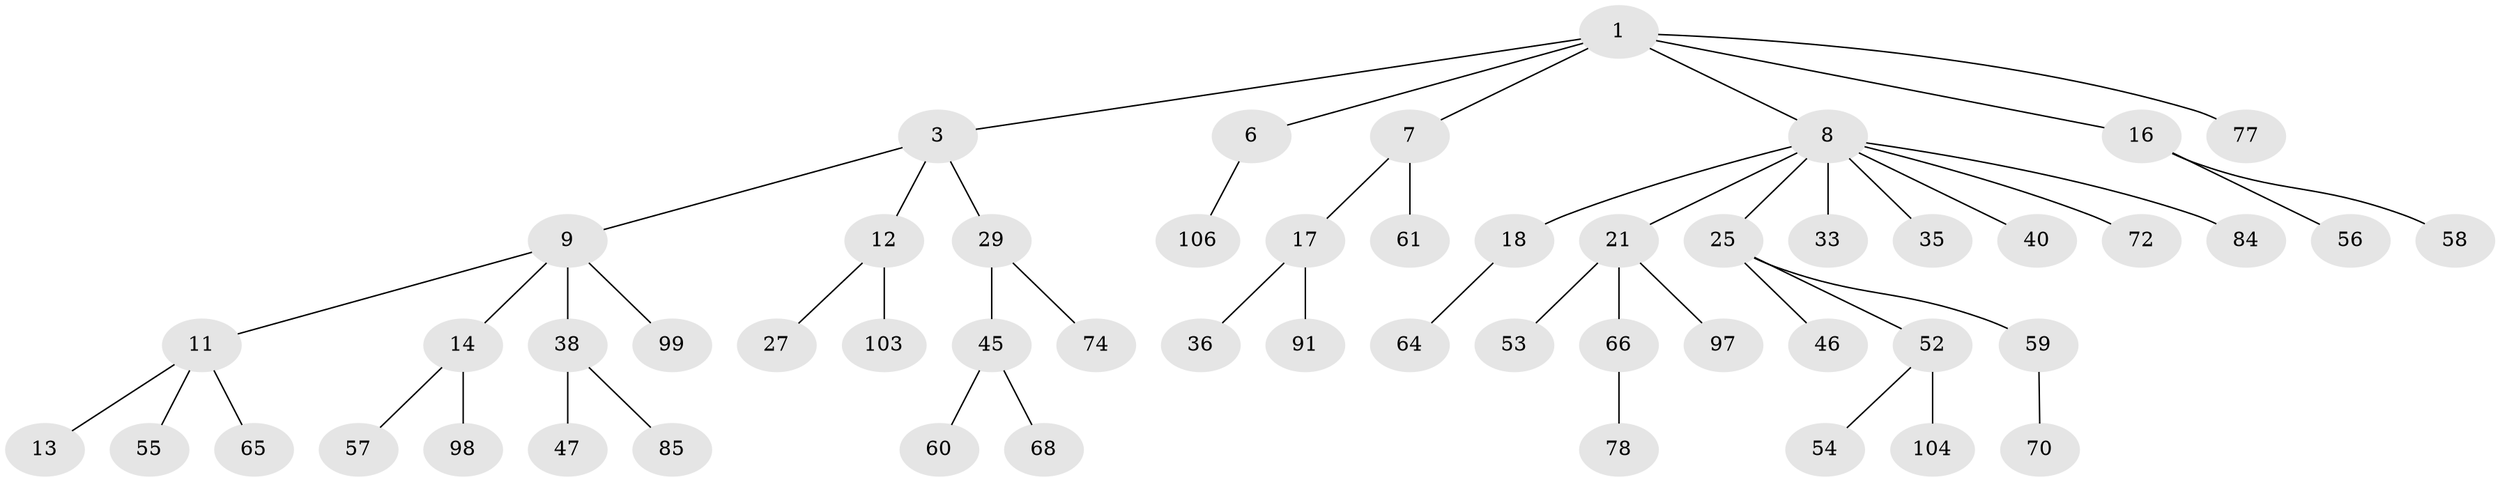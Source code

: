 // original degree distribution, {4: 0.08411214953271028, 3: 0.14953271028037382, 2: 0.27102803738317754, 5: 0.028037383177570093, 1: 0.45794392523364486, 6: 0.009345794392523364}
// Generated by graph-tools (version 1.1) at 2025/15/03/09/25 04:15:29]
// undirected, 53 vertices, 52 edges
graph export_dot {
graph [start="1"]
  node [color=gray90,style=filled];
  1 [super="+2"];
  3 [super="+4+5"];
  6 [super="+63+62"];
  7;
  8 [super="+10+15+19"];
  9;
  11;
  12;
  13;
  14 [super="+23+44"];
  16 [super="+42+73+24+20"];
  17 [super="+79"];
  18 [super="+28"];
  21 [super="+30"];
  25 [super="+31+69+101"];
  27 [super="+94+39+37"];
  29 [super="+43+34"];
  33;
  35;
  36;
  38;
  40 [super="+93"];
  45;
  46;
  47;
  52;
  53;
  54;
  55;
  56;
  57 [super="+95"];
  58;
  59;
  60;
  61;
  64;
  65;
  66 [super="+71"];
  68 [super="+76"];
  70;
  72;
  74 [super="+87"];
  77 [super="+96"];
  78;
  84;
  85;
  91;
  97;
  98;
  99;
  103;
  104;
  106;
  1 -- 8;
  1 -- 16;
  1 -- 77;
  1 -- 3;
  1 -- 6;
  1 -- 7;
  3 -- 12;
  3 -- 9;
  3 -- 29;
  6 -- 106;
  7 -- 17;
  7 -- 61;
  8 -- 25;
  8 -- 18;
  8 -- 33;
  8 -- 21;
  8 -- 35;
  8 -- 84;
  8 -- 40;
  8 -- 72;
  9 -- 11;
  9 -- 14;
  9 -- 38;
  9 -- 99;
  11 -- 13;
  11 -- 55;
  11 -- 65;
  12 -- 27;
  12 -- 103;
  14 -- 98;
  14 -- 57;
  16 -- 56;
  16 -- 58;
  17 -- 36;
  17 -- 91;
  18 -- 64;
  21 -- 97;
  21 -- 66;
  21 -- 53;
  25 -- 52;
  25 -- 59;
  25 -- 46;
  29 -- 74;
  29 -- 45;
  38 -- 47;
  38 -- 85;
  45 -- 60;
  45 -- 68;
  52 -- 54;
  52 -- 104;
  59 -- 70;
  66 -- 78;
}
